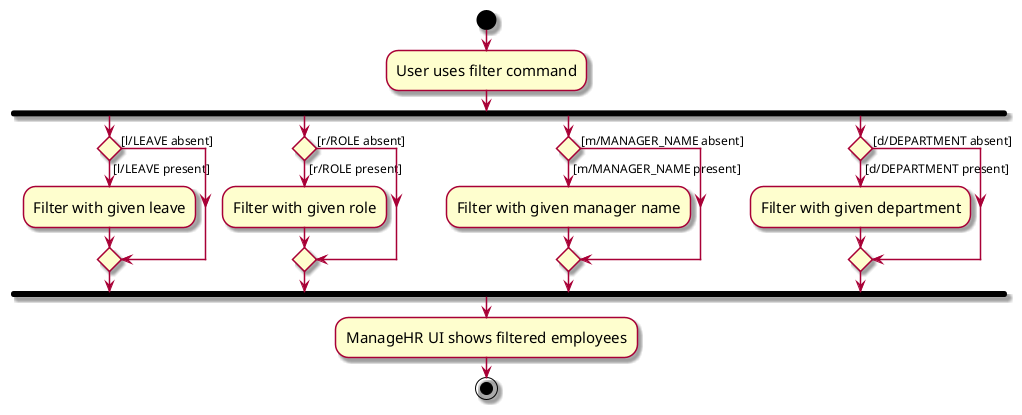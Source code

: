 @startuml
'https://plantuml.com/activity-diagram-beta
skin rose
skinparam ActivityFontSize 15
skinparam ArrowFontSize 12
start
:User uses filter command;
fork
    if () then ([l/LEAVE present])
        :Filter with given leave;
    else ([l/LEAVE absent])
    endif
fork again
    if () then ([r/ROLE present])
        :Filter with given role;
    else ([r/ROLE absent])
    endif
fork again
    if () then ([m/MANAGER_NAME present])
        :Filter with given manager name;
    else ([m/MANAGER_NAME absent])
    endif
fork again
    if () then ([d/DEPARTMENT present])
        :Filter with given department;
    else ([d/DEPARTMENT absent])
    endif
end fork

:ManageHR UI shows filtered employees;
stop

@enduml
